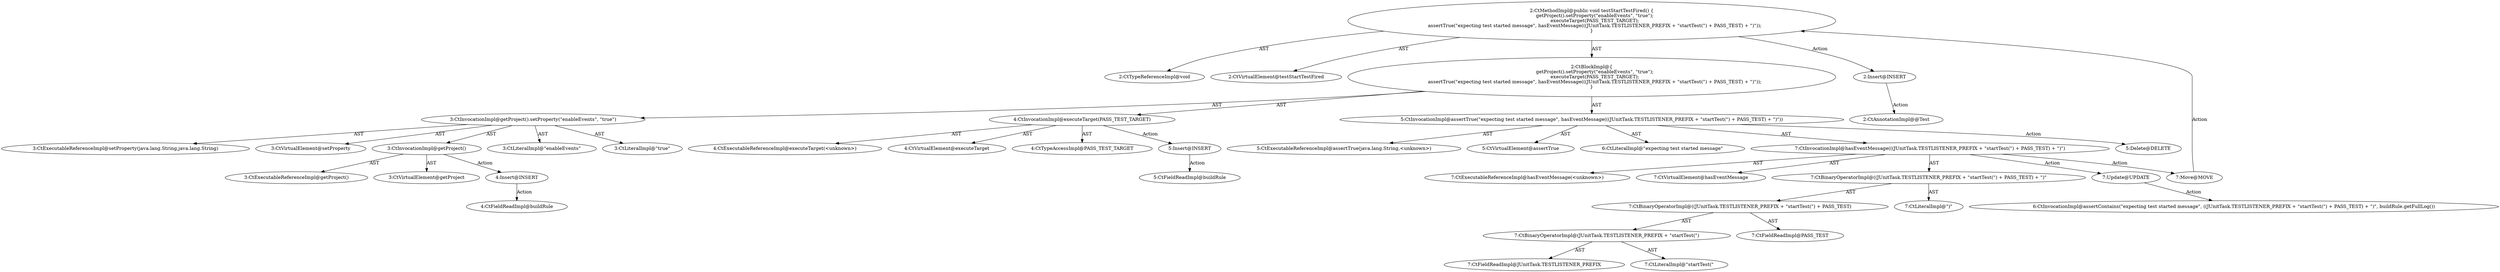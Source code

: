 digraph "testStartTestFired#?" {
0 [label="2:CtTypeReferenceImpl@void" shape=ellipse]
1 [label="2:CtVirtualElement@testStartTestFired" shape=ellipse]
2 [label="3:CtExecutableReferenceImpl@setProperty(java.lang.String,java.lang.String)" shape=ellipse]
3 [label="3:CtVirtualElement@setProperty" shape=ellipse]
4 [label="3:CtExecutableReferenceImpl@getProject()" shape=ellipse]
5 [label="3:CtVirtualElement@getProject" shape=ellipse]
6 [label="3:CtInvocationImpl@getProject()" shape=ellipse]
7 [label="3:CtLiteralImpl@\"enableEvents\"" shape=ellipse]
8 [label="3:CtLiteralImpl@\"true\"" shape=ellipse]
9 [label="3:CtInvocationImpl@getProject().setProperty(\"enableEvents\", \"true\")" shape=ellipse]
10 [label="4:CtExecutableReferenceImpl@executeTarget(<unknown>)" shape=ellipse]
11 [label="4:CtVirtualElement@executeTarget" shape=ellipse]
12 [label="4:CtTypeAccessImpl@PASS_TEST_TARGET" shape=ellipse]
13 [label="4:CtInvocationImpl@executeTarget(PASS_TEST_TARGET)" shape=ellipse]
14 [label="5:CtExecutableReferenceImpl@assertTrue(java.lang.String,<unknown>)" shape=ellipse]
15 [label="5:CtVirtualElement@assertTrue" shape=ellipse]
16 [label="6:CtLiteralImpl@\"expecting test started message\"" shape=ellipse]
17 [label="7:CtExecutableReferenceImpl@hasEventMessage(<unknown>)" shape=ellipse]
18 [label="7:CtVirtualElement@hasEventMessage" shape=ellipse]
19 [label="7:CtFieldReadImpl@JUnitTask.TESTLISTENER_PREFIX" shape=ellipse]
20 [label="7:CtLiteralImpl@\"startTest(\"" shape=ellipse]
21 [label="7:CtBinaryOperatorImpl@(JUnitTask.TESTLISTENER_PREFIX + \"startTest(\")" shape=ellipse]
22 [label="7:CtFieldReadImpl@PASS_TEST" shape=ellipse]
23 [label="7:CtBinaryOperatorImpl@((JUnitTask.TESTLISTENER_PREFIX + \"startTest(\") + PASS_TEST)" shape=ellipse]
24 [label="7:CtLiteralImpl@\")\"" shape=ellipse]
25 [label="7:CtBinaryOperatorImpl@((JUnitTask.TESTLISTENER_PREFIX + \"startTest(\") + PASS_TEST) + \")\"" shape=ellipse]
26 [label="7:CtInvocationImpl@hasEventMessage(((JUnitTask.TESTLISTENER_PREFIX + \"startTest(\") + PASS_TEST) + \")\")" shape=ellipse]
27 [label="5:CtInvocationImpl@assertTrue(\"expecting test started message\", hasEventMessage(((JUnitTask.TESTLISTENER_PREFIX + \"startTest(\") + PASS_TEST) + \")\"))" shape=ellipse]
28 [label="2:CtBlockImpl@\{
    getProject().setProperty(\"enableEvents\", \"true\");
    executeTarget(PASS_TEST_TARGET);
    assertTrue(\"expecting test started message\", hasEventMessage(((JUnitTask.TESTLISTENER_PREFIX + \"startTest(\") + PASS_TEST) + \")\"));
\}" shape=ellipse]
29 [label="2:CtMethodImpl@public void testStartTestFired() \{
    getProject().setProperty(\"enableEvents\", \"true\");
    executeTarget(PASS_TEST_TARGET);
    assertTrue(\"expecting test started message\", hasEventMessage(((JUnitTask.TESTLISTENER_PREFIX + \"startTest(\") + PASS_TEST) + \")\"));
\}" shape=ellipse]
30 [label="7:Update@UPDATE" shape=ellipse]
31 [label="6:CtInvocationImpl@assertContains(\"expecting test started message\", ((JUnitTask.TESTLISTENER_PREFIX + \"startTest(\") + PASS_TEST) + \")\", buildRule.getFullLog())" shape=ellipse]
32 [label="5:Delete@DELETE" shape=ellipse]
33 [label="2:Insert@INSERT" shape=ellipse]
34 [label="2:CtAnnotationImpl@@Test" shape=ellipse]
35 [label="5:Insert@INSERT" shape=ellipse]
36 [label="5:CtFieldReadImpl@buildRule" shape=ellipse]
37 [label="4:Insert@INSERT" shape=ellipse]
38 [label="4:CtFieldReadImpl@buildRule" shape=ellipse]
39 [label="7:Move@MOVE" shape=ellipse]
6 -> 5 [label="AST"];
6 -> 4 [label="AST"];
6 -> 37 [label="Action"];
9 -> 3 [label="AST"];
9 -> 6 [label="AST"];
9 -> 2 [label="AST"];
9 -> 7 [label="AST"];
9 -> 8 [label="AST"];
13 -> 11 [label="AST"];
13 -> 10 [label="AST"];
13 -> 12 [label="AST"];
13 -> 35 [label="Action"];
21 -> 19 [label="AST"];
21 -> 20 [label="AST"];
23 -> 21 [label="AST"];
23 -> 22 [label="AST"];
25 -> 23 [label="AST"];
25 -> 24 [label="AST"];
26 -> 18 [label="AST"];
26 -> 17 [label="AST"];
26 -> 25 [label="AST"];
26 -> 30 [label="Action"];
26 -> 39 [label="Action"];
27 -> 15 [label="AST"];
27 -> 14 [label="AST"];
27 -> 16 [label="AST"];
27 -> 26 [label="AST"];
27 -> 32 [label="Action"];
28 -> 9 [label="AST"];
28 -> 13 [label="AST"];
28 -> 27 [label="AST"];
29 -> 1 [label="AST"];
29 -> 0 [label="AST"];
29 -> 28 [label="AST"];
29 -> 33 [label="Action"];
30 -> 31 [label="Action"];
33 -> 34 [label="Action"];
35 -> 36 [label="Action"];
37 -> 38 [label="Action"];
39 -> 29 [label="Action"];
}